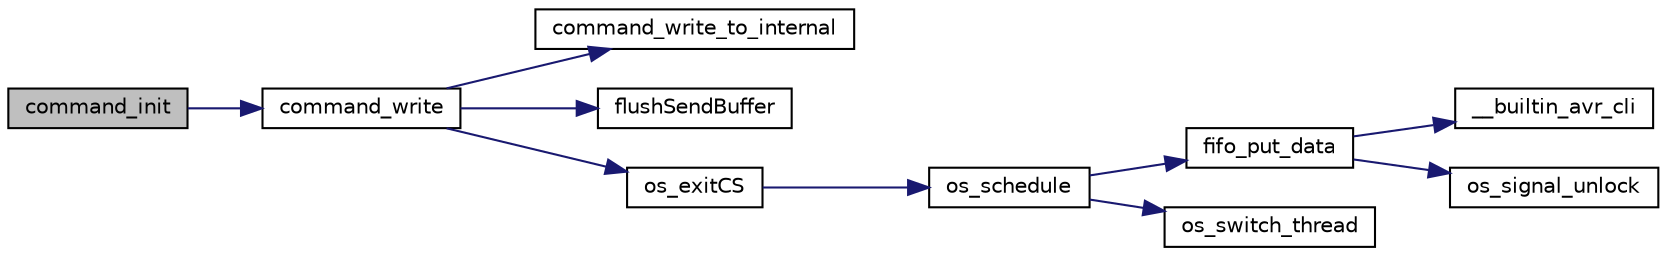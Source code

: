 digraph G
{
  edge [fontname="Helvetica",fontsize="10",labelfontname="Helvetica",labelfontsize="10"];
  node [fontname="Helvetica",fontsize="10",shape=record];
  rankdir="LR";
  Node1 [label="command_init",height=0.2,width=0.4,color="black", fillcolor="grey75", style="filled" fontcolor="black"];
  Node1 -> Node2 [color="midnightblue",fontsize="10",style="solid",fontname="Helvetica"];
  Node2 [label="command_write",height=0.2,width=0.4,color="black", fillcolor="white", style="filled",URL="$command_8c.html#a419b75ed34551408822d9caee3cd5206"];
  Node2 -> Node3 [color="midnightblue",fontsize="10",style="solid",fontname="Helvetica"];
  Node3 [label="command_write_to_internal",height=0.2,width=0.4,color="black", fillcolor="white", style="filled",URL="$command_8c.html#a428cf92e37fc9bbc0ffc48912c3022ac"];
  Node2 -> Node4 [color="midnightblue",fontsize="10",style="solid",fontname="Helvetica"];
  Node4 [label="flushSendBuffer",height=0.2,width=0.4,color="black", fillcolor="white", style="filled",URL="$tcp_8h.html#aae71e1682727310afab282923a80c968"];
  Node2 -> Node5 [color="midnightblue",fontsize="10",style="solid",fontname="Helvetica"];
  Node5 [label="os_exitCS",height=0.2,width=0.4,color="black", fillcolor="white", style="filled",URL="$os__thread_8h.html#a146cd9b383b02d8e5424e2de5bfdf7e1"];
  Node5 -> Node6 [color="midnightblue",fontsize="10",style="solid",fontname="Helvetica"];
  Node6 [label="os_schedule",height=0.2,width=0.4,color="black", fillcolor="white", style="filled",URL="$os__scheduler_8h.html#aaf0ea29568109bcdfb1d527f223accad"];
  Node6 -> Node7 [color="midnightblue",fontsize="10",style="solid",fontname="Helvetica"];
  Node7 [label="fifo_put_data",height=0.2,width=0.4,color="black", fillcolor="white", style="filled",URL="$fifo_8c.html#a7b3f9ad457273c9717bff49113c84250"];
  Node7 -> Node8 [color="midnightblue",fontsize="10",style="solid",fontname="Helvetica"];
  Node8 [label="__builtin_avr_cli",height=0.2,width=0.4,color="black", fillcolor="white", style="filled",URL="$builtins_8h.html#a41590bd57be6a89c1b9bcafe523207f2",tooltip="Disables all interrupts by clearing the global interrupt mask."];
  Node7 -> Node9 [color="midnightblue",fontsize="10",style="solid",fontname="Helvetica"];
  Node9 [label="os_signal_unlock",height=0.2,width=0.4,color="black", fillcolor="white", style="filled",URL="$os__thread__pc_8c.html#aa0b166109be9754de9b8b863b8d197c7"];
  Node6 -> Node10 [color="midnightblue",fontsize="10",style="solid",fontname="Helvetica"];
  Node10 [label="os_switch_thread",height=0.2,width=0.4,color="black", fillcolor="white", style="filled",URL="$os__thread_8h.html#afa82438e9832609bc5ffbddad166e1b7"];
}
